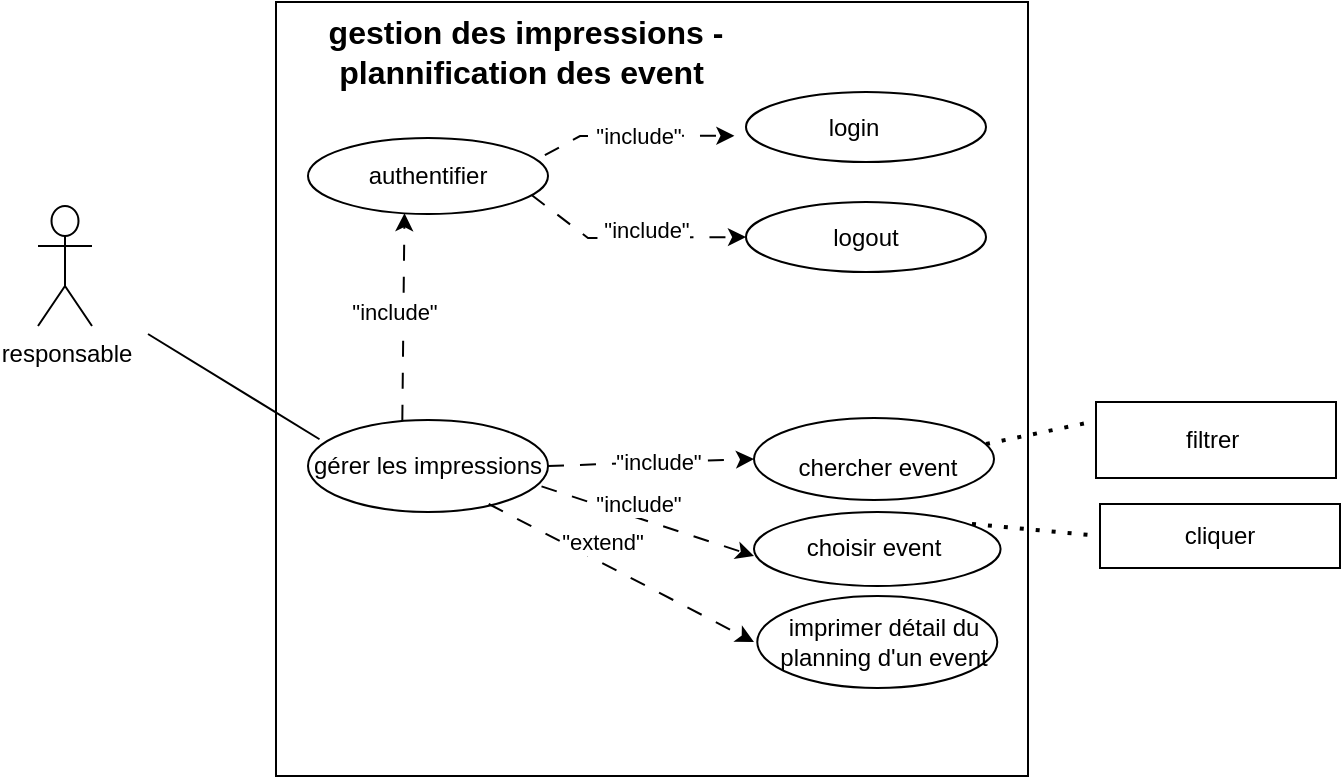 <mxfile version="27.0.9">
  <diagram name="Page-1" id="1hs5s9o86z9CkmKRlvlU">
    <mxGraphModel dx="692" dy="595" grid="0" gridSize="10" guides="1" tooltips="1" connect="1" arrows="1" fold="1" page="1" pageScale="1" pageWidth="827" pageHeight="1169" math="0" shadow="0">
      <root>
        <mxCell id="0" />
        <mxCell id="1" parent="0" />
        <mxCell id="31MtgqS5LgZSstecCEcJ-1" value="" style="rounded=0;whiteSpace=wrap;html=1;movable=0;resizable=0;rotatable=0;deletable=0;editable=0;locked=1;connectable=0;" parent="1" vertex="1">
          <mxGeometry x="176" y="68" width="376" height="387" as="geometry" />
        </mxCell>
        <mxCell id="m7XsVHhVL0BLHQTgYPTq-2" value="responsable" style="shape=umlActor;verticalLabelPosition=bottom;verticalAlign=top;html=1;" parent="1" vertex="1">
          <mxGeometry x="57" y="170" width="27" height="60" as="geometry" />
        </mxCell>
        <mxCell id="m7XsVHhVL0BLHQTgYPTq-6" value="" style="shape=ellipse;container=1;horizontal=1;horizontalStack=0;resizeParent=1;resizeParentMax=0;resizeLast=0;html=1;dashed=0;collapsible=0;" parent="1" vertex="1">
          <mxGeometry x="411" y="113" width="120" height="35" as="geometry" />
        </mxCell>
        <mxCell id="m7XsVHhVL0BLHQTgYPTq-7" value="login" style="html=1;strokeColor=none;fillColor=none;align=center;verticalAlign=middle;rotatable=0;whiteSpace=wrap;" parent="m7XsVHhVL0BLHQTgYPTq-6" vertex="1">
          <mxGeometry x="-5.8" y="13.125" width="120" height="8.75" as="geometry" />
        </mxCell>
        <mxCell id="m7XsVHhVL0BLHQTgYPTq-11" value="" style="shape=ellipse;container=1;horizontal=1;horizontalStack=0;resizeParent=1;resizeParentMax=0;resizeLast=0;html=1;dashed=0;collapsible=0;" parent="1" vertex="1">
          <mxGeometry x="411" y="168" width="120" height="35" as="geometry" />
        </mxCell>
        <mxCell id="m7XsVHhVL0BLHQTgYPTq-12" value="logout" style="html=1;strokeColor=none;fillColor=none;align=center;verticalAlign=middle;rotatable=0;whiteSpace=wrap;" parent="m7XsVHhVL0BLHQTgYPTq-11" vertex="1">
          <mxGeometry y="13.125" width="120" height="8.75" as="geometry" />
        </mxCell>
        <mxCell id="m7XsVHhVL0BLHQTgYPTq-19" value="" style="shape=ellipse;container=1;horizontal=1;horizontalStack=0;resizeParent=1;resizeParentMax=0;resizeLast=0;html=1;dashed=0;collapsible=0;" parent="1" vertex="1">
          <mxGeometry x="415" y="276" width="120" height="41" as="geometry" />
        </mxCell>
        <mxCell id="m7XsVHhVL0BLHQTgYPTq-20" value="chercher event" style="html=1;strokeColor=none;fillColor=none;align=center;verticalAlign=middle;rotatable=0;whiteSpace=wrap;" parent="m7XsVHhVL0BLHQTgYPTq-19" vertex="1">
          <mxGeometry x="2" y="19.818" width="120" height="10.25" as="geometry" />
        </mxCell>
        <mxCell id="m7XsVHhVL0BLHQTgYPTq-45" value="" style="endArrow=classic;html=1;rounded=0;entryX=0;entryY=1;entryDx=0;entryDy=0;endFill=1;dashed=1;dashPattern=8 8;exitX=0.987;exitY=0.226;exitDx=0;exitDy=0;exitPerimeter=0;" parent="1" target="m7XsVHhVL0BLHQTgYPTq-7" edge="1" source="_opvCd1_qXwPhaJRH0k1-18">
          <mxGeometry width="50" height="50" relative="1" as="geometry">
            <mxPoint x="97" y="189" as="sourcePoint" />
            <mxPoint x="473" y="257" as="targetPoint" />
            <Array as="points">
              <mxPoint x="328" y="135" />
            </Array>
          </mxGeometry>
        </mxCell>
        <mxCell id="_opvCd1_qXwPhaJRH0k1-17" value="&quot;include&quot;" style="edgeLabel;html=1;align=center;verticalAlign=middle;resizable=0;points=[];" vertex="1" connectable="0" parent="m7XsVHhVL0BLHQTgYPTq-45">
          <mxGeometry x="0.013" relative="1" as="geometry">
            <mxPoint as="offset" />
          </mxGeometry>
        </mxCell>
        <mxCell id="m7XsVHhVL0BLHQTgYPTq-46" value="" style="endArrow=classic;html=1;rounded=0;entryX=0;entryY=0.5;entryDx=0;entryDy=0;endFill=1;dashed=1;dashPattern=8 8;exitX=0.933;exitY=0.753;exitDx=0;exitDy=0;exitPerimeter=0;" parent="1" target="m7XsVHhVL0BLHQTgYPTq-12" edge="1" source="_opvCd1_qXwPhaJRH0k1-18">
          <mxGeometry width="50" height="50" relative="1" as="geometry">
            <mxPoint x="290" y="205" as="sourcePoint" />
            <mxPoint x="427" y="247" as="targetPoint" />
            <Array as="points">
              <mxPoint x="332" y="186" />
            </Array>
          </mxGeometry>
        </mxCell>
        <mxCell id="_opvCd1_qXwPhaJRH0k1-16" value="&quot;include&quot;" style="edgeLabel;html=1;align=center;verticalAlign=middle;resizable=0;points=[];" vertex="1" connectable="0" parent="m7XsVHhVL0BLHQTgYPTq-46">
          <mxGeometry x="-0.095" y="2" relative="1" as="geometry">
            <mxPoint x="13" y="-2" as="offset" />
          </mxGeometry>
        </mxCell>
        <mxCell id="m7XsVHhVL0BLHQTgYPTq-48" value="" style="endArrow=classic;html=1;rounded=0;entryX=0;entryY=0.5;entryDx=0;entryDy=0;endFill=1;exitX=1;exitY=0.5;exitDx=0;exitDy=0;dashed=1;dashPattern=8 8;" parent="1" target="m7XsVHhVL0BLHQTgYPTq-19" edge="1" source="_opvCd1_qXwPhaJRH0k1-1">
          <mxGeometry width="50" height="50" relative="1" as="geometry">
            <mxPoint x="110" y="219" as="sourcePoint" />
            <mxPoint x="697" y="377" as="targetPoint" />
            <Array as="points" />
          </mxGeometry>
        </mxCell>
        <mxCell id="_opvCd1_qXwPhaJRH0k1-10" value="&quot;include&quot;" style="edgeLabel;html=1;align=center;verticalAlign=middle;resizable=0;points=[];" vertex="1" connectable="0" parent="m7XsVHhVL0BLHQTgYPTq-48">
          <mxGeometry x="0.053" y="-1" relative="1" as="geometry">
            <mxPoint y="-1" as="offset" />
          </mxGeometry>
        </mxCell>
        <mxCell id="m7XsVHhVL0BLHQTgYPTq-110" value="" style="shape=ellipse;container=1;horizontal=1;horizontalStack=0;resizeParent=1;resizeParentMax=0;resizeLast=0;html=1;dashed=0;collapsible=0;" parent="1" vertex="1">
          <mxGeometry x="416.64" y="365" width="120" height="46" as="geometry" />
        </mxCell>
        <mxCell id="m7XsVHhVL0BLHQTgYPTq-111" value="imprimer détail du planning d&#39;un event" style="html=1;strokeColor=none;fillColor=none;align=center;verticalAlign=middle;rotatable=0;whiteSpace=wrap;" parent="m7XsVHhVL0BLHQTgYPTq-110" vertex="1">
          <mxGeometry x="3.29" y="17.251" width="120" height="11.5" as="geometry" />
        </mxCell>
        <mxCell id="m7XsVHhVL0BLHQTgYPTq-112" value="" style="endArrow=none;html=1;rounded=0;entryX=0.048;entryY=0.209;entryDx=0;entryDy=0;endFill=0;entryPerimeter=0;" parent="1" target="_opvCd1_qXwPhaJRH0k1-1" edge="1">
          <mxGeometry width="50" height="50" relative="1" as="geometry">
            <mxPoint x="112" y="234" as="sourcePoint" />
            <mxPoint x="709" y="459" as="targetPoint" />
            <Array as="points" />
          </mxGeometry>
        </mxCell>
        <mxCell id="31MtgqS5LgZSstecCEcJ-2" value="gestion des impressions - plannification des event&amp;nbsp;" style="text;html=1;align=center;verticalAlign=middle;whiteSpace=wrap;rounded=0;fontSize=16;fontStyle=1" parent="1" vertex="1">
          <mxGeometry x="151" y="78" width="300" height="30" as="geometry" />
        </mxCell>
        <mxCell id="_opvCd1_qXwPhaJRH0k1-1" value="gérer les impressions" style="ellipse;whiteSpace=wrap;html=1;" vertex="1" parent="1">
          <mxGeometry x="192" y="277" width="120" height="46" as="geometry" />
        </mxCell>
        <mxCell id="_opvCd1_qXwPhaJRH0k1-2" value="" style="endArrow=classic;html=1;rounded=0;dashed=1;dashPattern=8 8;exitX=0.753;exitY=0.913;exitDx=0;exitDy=0;exitPerimeter=0;" edge="1" parent="1" source="_opvCd1_qXwPhaJRH0k1-1">
          <mxGeometry width="50" height="50" relative="1" as="geometry">
            <mxPoint x="333" y="342" as="sourcePoint" />
            <mxPoint x="415" y="388" as="targetPoint" />
          </mxGeometry>
        </mxCell>
        <mxCell id="_opvCd1_qXwPhaJRH0k1-3" value="&quot;extend&quot;" style="edgeLabel;html=1;align=center;verticalAlign=middle;resizable=0;points=[];" vertex="1" connectable="0" parent="_opvCd1_qXwPhaJRH0k1-2">
          <mxGeometry x="-0.411" y="2" relative="1" as="geometry">
            <mxPoint x="16" as="offset" />
          </mxGeometry>
        </mxCell>
        <mxCell id="_opvCd1_qXwPhaJRH0k1-4" value="" style="shape=ellipse;container=1;horizontal=1;horizontalStack=0;resizeParent=1;resizeParentMax=0;resizeLast=0;html=1;dashed=0;collapsible=0;" vertex="1" parent="1">
          <mxGeometry x="415" y="323" width="123.29" height="37" as="geometry" />
        </mxCell>
        <mxCell id="_opvCd1_qXwPhaJRH0k1-5" value="choisir event" style="html=1;strokeColor=none;fillColor=none;align=center;verticalAlign=middle;rotatable=0;whiteSpace=wrap;" vertex="1" parent="_opvCd1_qXwPhaJRH0k1-4">
          <mxGeometry y="10.43" width="120" height="16.13" as="geometry" />
        </mxCell>
        <mxCell id="_opvCd1_qXwPhaJRH0k1-6" value="" style="endArrow=classic;html=1;rounded=0;dashed=1;dashPattern=8 8;exitX=0.973;exitY=0.722;exitDx=0;exitDy=0;exitPerimeter=0;endSize=6;strokeWidth=1;jumpSize=6;" edge="1" parent="1" source="_opvCd1_qXwPhaJRH0k1-1">
          <mxGeometry width="50" height="50" relative="1" as="geometry">
            <mxPoint x="306" y="344" as="sourcePoint" />
            <mxPoint x="415" y="345" as="targetPoint" />
          </mxGeometry>
        </mxCell>
        <mxCell id="_opvCd1_qXwPhaJRH0k1-7" value="&quot;include&quot;" style="edgeLabel;html=1;align=center;verticalAlign=middle;resizable=0;points=[];" vertex="1" connectable="0" parent="_opvCd1_qXwPhaJRH0k1-6">
          <mxGeometry x="-0.411" y="2" relative="1" as="geometry">
            <mxPoint x="16" as="offset" />
          </mxGeometry>
        </mxCell>
        <mxCell id="_opvCd1_qXwPhaJRH0k1-11" value="filtrer&amp;nbsp;" style="rounded=0;whiteSpace=wrap;html=1;" vertex="1" parent="1">
          <mxGeometry x="586" y="268" width="120" height="38" as="geometry" />
        </mxCell>
        <mxCell id="_opvCd1_qXwPhaJRH0k1-12" value="" style="endArrow=none;dashed=1;html=1;dashPattern=1 3;strokeWidth=2;rounded=0;entryX=0;entryY=0.25;entryDx=0;entryDy=0;" edge="1" parent="1" target="_opvCd1_qXwPhaJRH0k1-11">
          <mxGeometry width="50" height="50" relative="1" as="geometry">
            <mxPoint x="531" y="289" as="sourcePoint" />
            <mxPoint x="384" y="284" as="targetPoint" />
          </mxGeometry>
        </mxCell>
        <mxCell id="_opvCd1_qXwPhaJRH0k1-14" value="cliquer" style="rounded=0;whiteSpace=wrap;html=1;" vertex="1" parent="1">
          <mxGeometry x="588" y="319" width="120" height="32" as="geometry" />
        </mxCell>
        <mxCell id="_opvCd1_qXwPhaJRH0k1-15" value="" style="endArrow=none;dashed=1;html=1;dashPattern=1 3;strokeWidth=2;rounded=0;entryX=0;entryY=0.5;entryDx=0;entryDy=0;exitX=0.884;exitY=0.162;exitDx=0;exitDy=0;exitPerimeter=0;" edge="1" parent="1" source="_opvCd1_qXwPhaJRH0k1-4" target="_opvCd1_qXwPhaJRH0k1-14">
          <mxGeometry width="50" height="50" relative="1" as="geometry">
            <mxPoint x="334" y="334" as="sourcePoint" />
            <mxPoint x="384" y="284" as="targetPoint" />
          </mxGeometry>
        </mxCell>
        <mxCell id="_opvCd1_qXwPhaJRH0k1-18" value="authentifier" style="ellipse;whiteSpace=wrap;html=1;" vertex="1" parent="1">
          <mxGeometry x="192" y="136" width="120" height="38" as="geometry" />
        </mxCell>
        <mxCell id="_opvCd1_qXwPhaJRH0k1-19" value="" style="endArrow=classic;html=1;rounded=0;exitX=0.393;exitY=0.009;exitDx=0;exitDy=0;exitPerimeter=0;entryX=0.402;entryY=0.989;entryDx=0;entryDy=0;entryPerimeter=0;dashed=1;dashPattern=8 8;" edge="1" parent="1" target="_opvCd1_qXwPhaJRH0k1-18" source="_opvCd1_qXwPhaJRH0k1-1">
          <mxGeometry width="50" height="50" relative="1" as="geometry">
            <mxPoint x="270" y="283" as="sourcePoint" />
            <mxPoint x="377" y="199" as="targetPoint" />
          </mxGeometry>
        </mxCell>
        <mxCell id="_opvCd1_qXwPhaJRH0k1-20" value="&quot;include&quot;" style="edgeLabel;html=1;align=center;verticalAlign=middle;resizable=0;points=[];" vertex="1" connectable="0" parent="_opvCd1_qXwPhaJRH0k1-19">
          <mxGeometry x="0.051" y="5" relative="1" as="geometry">
            <mxPoint as="offset" />
          </mxGeometry>
        </mxCell>
      </root>
    </mxGraphModel>
  </diagram>
</mxfile>
